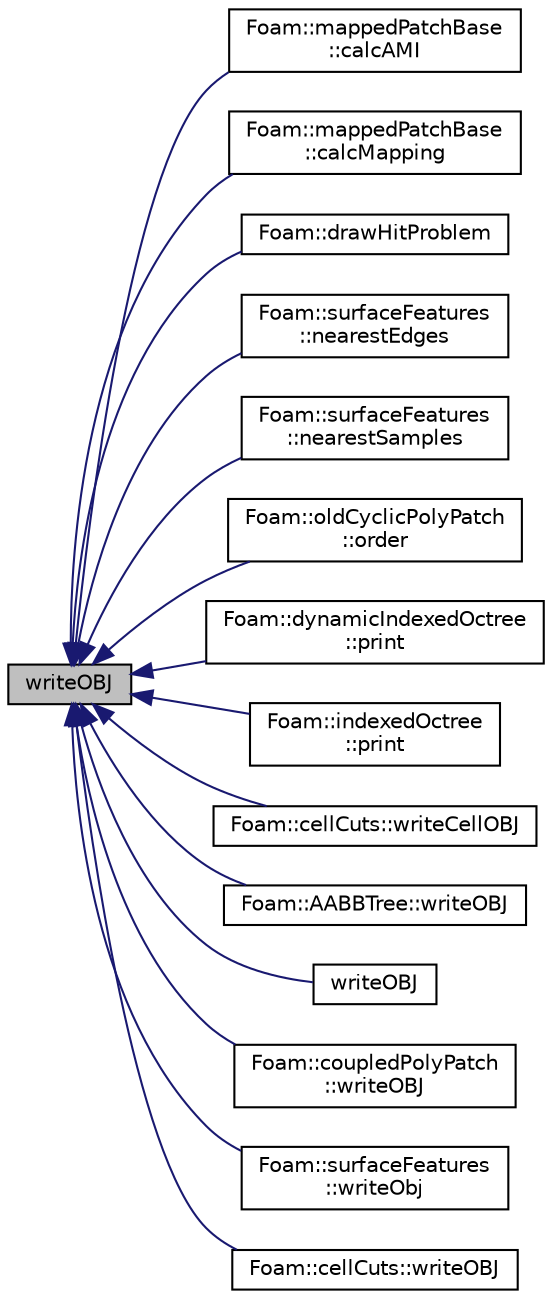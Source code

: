digraph "writeOBJ"
{
  bgcolor="transparent";
  edge [fontname="Helvetica",fontsize="10",labelfontname="Helvetica",labelfontsize="10"];
  node [fontname="Helvetica",fontsize="10",shape=record];
  rankdir="LR";
  Node1 [label="writeOBJ",height=0.2,width=0.4,color="black", fillcolor="grey75", style="filled" fontcolor="black"];
  Node1 -> Node2 [dir="back",color="midnightblue",fontsize="10",style="solid",fontname="Helvetica"];
  Node2 [label="Foam::mappedPatchBase\l::calcAMI",height=0.2,width=0.4,color="black",URL="$classFoam_1_1mappedPatchBase.html#afa9ee1ee09345abf9d30d18090559e42",tooltip="Calculate AMI interpolator. "];
  Node1 -> Node3 [dir="back",color="midnightblue",fontsize="10",style="solid",fontname="Helvetica"];
  Node3 [label="Foam::mappedPatchBase\l::calcMapping",height=0.2,width=0.4,color="black",URL="$classFoam_1_1mappedPatchBase.html#a855421729b0363f1d9b0341a153f12b1",tooltip="Calculate mapping. "];
  Node1 -> Node4 [dir="back",color="midnightblue",fontsize="10",style="solid",fontname="Helvetica"];
  Node4 [label="Foam::drawHitProblem",height=0.2,width=0.4,color="black",URL="$namespaceFoam.html#a147f7c3e44c2c568175559d7466b755a"];
  Node1 -> Node5 [dir="back",color="midnightblue",fontsize="10",style="solid",fontname="Helvetica"];
  Node5 [label="Foam::surfaceFeatures\l::nearestEdges",height=0.2,width=0.4,color="black",URL="$classFoam_1_1surfaceFeatures.html#ad0730de914a7db6da70faf38494a489d",tooltip="Like nearestSamples but now gets nearest point on. "];
  Node1 -> Node6 [dir="back",color="midnightblue",fontsize="10",style="solid",fontname="Helvetica"];
  Node6 [label="Foam::surfaceFeatures\l::nearestSamples",height=0.2,width=0.4,color="black",URL="$classFoam_1_1surfaceFeatures.html#a05b6a62c91ca3d68db42ba635ff1f307",tooltip="Find nearest sample for selected surface points. "];
  Node1 -> Node7 [dir="back",color="midnightblue",fontsize="10",style="solid",fontname="Helvetica"];
  Node7 [label="Foam::oldCyclicPolyPatch\l::order",height=0.2,width=0.4,color="black",URL="$classFoam_1_1oldCyclicPolyPatch.html#a557fadfc4a0e74703deefb12da057df5",tooltip="Return new ordering for primitivePatch. "];
  Node1 -> Node8 [dir="back",color="midnightblue",fontsize="10",style="solid",fontname="Helvetica"];
  Node8 [label="Foam::dynamicIndexedOctree\l::print",height=0.2,width=0.4,color="black",URL="$classFoam_1_1dynamicIndexedOctree.html#af37344bf48f19f8647db8555d3046c66",tooltip="Print tree. Either print all indices (printContent = true) or. "];
  Node1 -> Node9 [dir="back",color="midnightblue",fontsize="10",style="solid",fontname="Helvetica"];
  Node9 [label="Foam::indexedOctree\l::print",height=0.2,width=0.4,color="black",URL="$classFoam_1_1indexedOctree.html#af37344bf48f19f8647db8555d3046c66",tooltip="Print tree. Either print all indices (printContent = true) or. "];
  Node1 -> Node10 [dir="back",color="midnightblue",fontsize="10",style="solid",fontname="Helvetica"];
  Node10 [label="Foam::cellCuts::writeCellOBJ",height=0.2,width=0.4,color="black",URL="$classFoam_1_1cellCuts.html#ad662d297f3e5c93db9ecd9ea4cade871",tooltip="debugging:Write edges of cell and loop "];
  Node1 -> Node11 [dir="back",color="midnightblue",fontsize="10",style="solid",fontname="Helvetica"];
  Node11 [label="Foam::AABBTree::writeOBJ",height=0.2,width=0.4,color="black",URL="$classFoam_1_1AABBTree.html#aefa238599bcd43a3a5593b83ef66b397",tooltip="Write OBJ file of bounding box. "];
  Node1 -> Node12 [dir="back",color="midnightblue",fontsize="10",style="solid",fontname="Helvetica"];
  Node12 [label="writeOBJ",height=0.2,width=0.4,color="black",URL="$namespaceFoam_1_1meshTools.html#a14cd2cca56f63f38bf5e2c5822aa7966",tooltip="Write obj representation of a line connecting two points. "];
  Node1 -> Node13 [dir="back",color="midnightblue",fontsize="10",style="solid",fontname="Helvetica"];
  Node13 [label="Foam::coupledPolyPatch\l::writeOBJ",height=0.2,width=0.4,color="black",URL="$classFoam_1_1coupledPolyPatch.html#a7dd3e2fc68c31a9d565d7f9f4f02380a",tooltip="Write edge in OBJ format. "];
  Node1 -> Node14 [dir="back",color="midnightblue",fontsize="10",style="solid",fontname="Helvetica"];
  Node14 [label="Foam::surfaceFeatures\l::writeObj",height=0.2,width=0.4,color="black",URL="$classFoam_1_1surfaceFeatures.html#af78e21d23a56aa4355af14059f2b2770",tooltip="Write to separate OBJ files (region, external, internal edges,. "];
  Node1 -> Node15 [dir="back",color="midnightblue",fontsize="10",style="solid",fontname="Helvetica"];
  Node15 [label="Foam::cellCuts::writeOBJ",height=0.2,width=0.4,color="black",URL="$classFoam_1_1cellCuts.html#a62e83326ed50c35a499ea761d88838be",tooltip="debugging:Write all of cuts to stream in OBJ format "];
}
